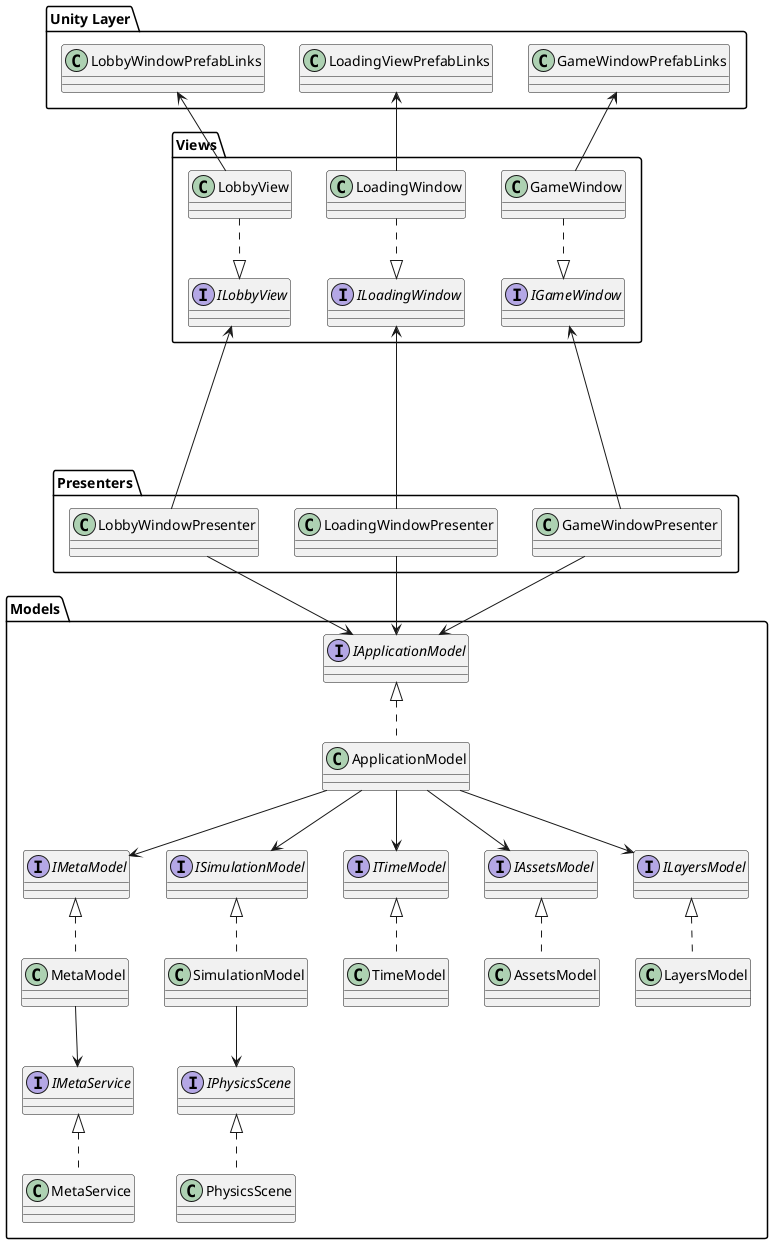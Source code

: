 @startuml
package "Models" 
{
    class ApplicationModel implements IApplicationModel
    class MetaService implements IMetaService
    class MetaModel implements IMetaModel
    class SimulationModel implements ISimulationModel
    class TimeModel implements ITimeModel
    class AssetsModel implements IAssetsModel
    class LayersModel implements ILayersModel
    class PhysicsScene implements IPhysicsScene
    
    MetaModel --> IMetaService
    
    ApplicationModel --> IMetaModel
    ApplicationModel --> ISimulationModel
    ApplicationModel --> ILayersModel
    ApplicationModel --> IAssetsModel
    ApplicationModel --> ITimeModel
    
    SimulationModel --> IPhysicsScene
}

package "Presenters" 
{
    class GameWindowPresenter
    class LoadingWindowPresenter
    class LobbyWindowPresenter
    
    GameWindowPresenter --> IApplicationModel
    LoadingWindowPresenter --> IApplicationModel
    LobbyWindowPresenter --> IApplicationModel
}

package "Views" 
{
    class LoadingWindow
    interface ILoadingWindow
    
    class GameWindow 
    interface IGameWindow
    
    class LobbyView 
    interface ILobbyView
    
    ILobbyView <|-u. LobbyView
    IGameWindow <|-u. GameWindow
    ILoadingWindow <|-u. LoadingWindow
    
    GameWindowPresenter --up--> IGameWindow
    LoadingWindowPresenter --up--> ILoadingWindow
    LobbyWindowPresenter --up--> ILobbyView
}

package "Unity Layer"
{
    class GameWindowPrefabLinks
    class LoadingViewPrefabLinks
    class LobbyWindowPrefabLinks
    
    LobbyView -up-> LobbyWindowPrefabLinks
    GameWindow -up-> GameWindowPrefabLinks
    LoadingWindow -up-> LoadingViewPrefabLinks
}
@enduml